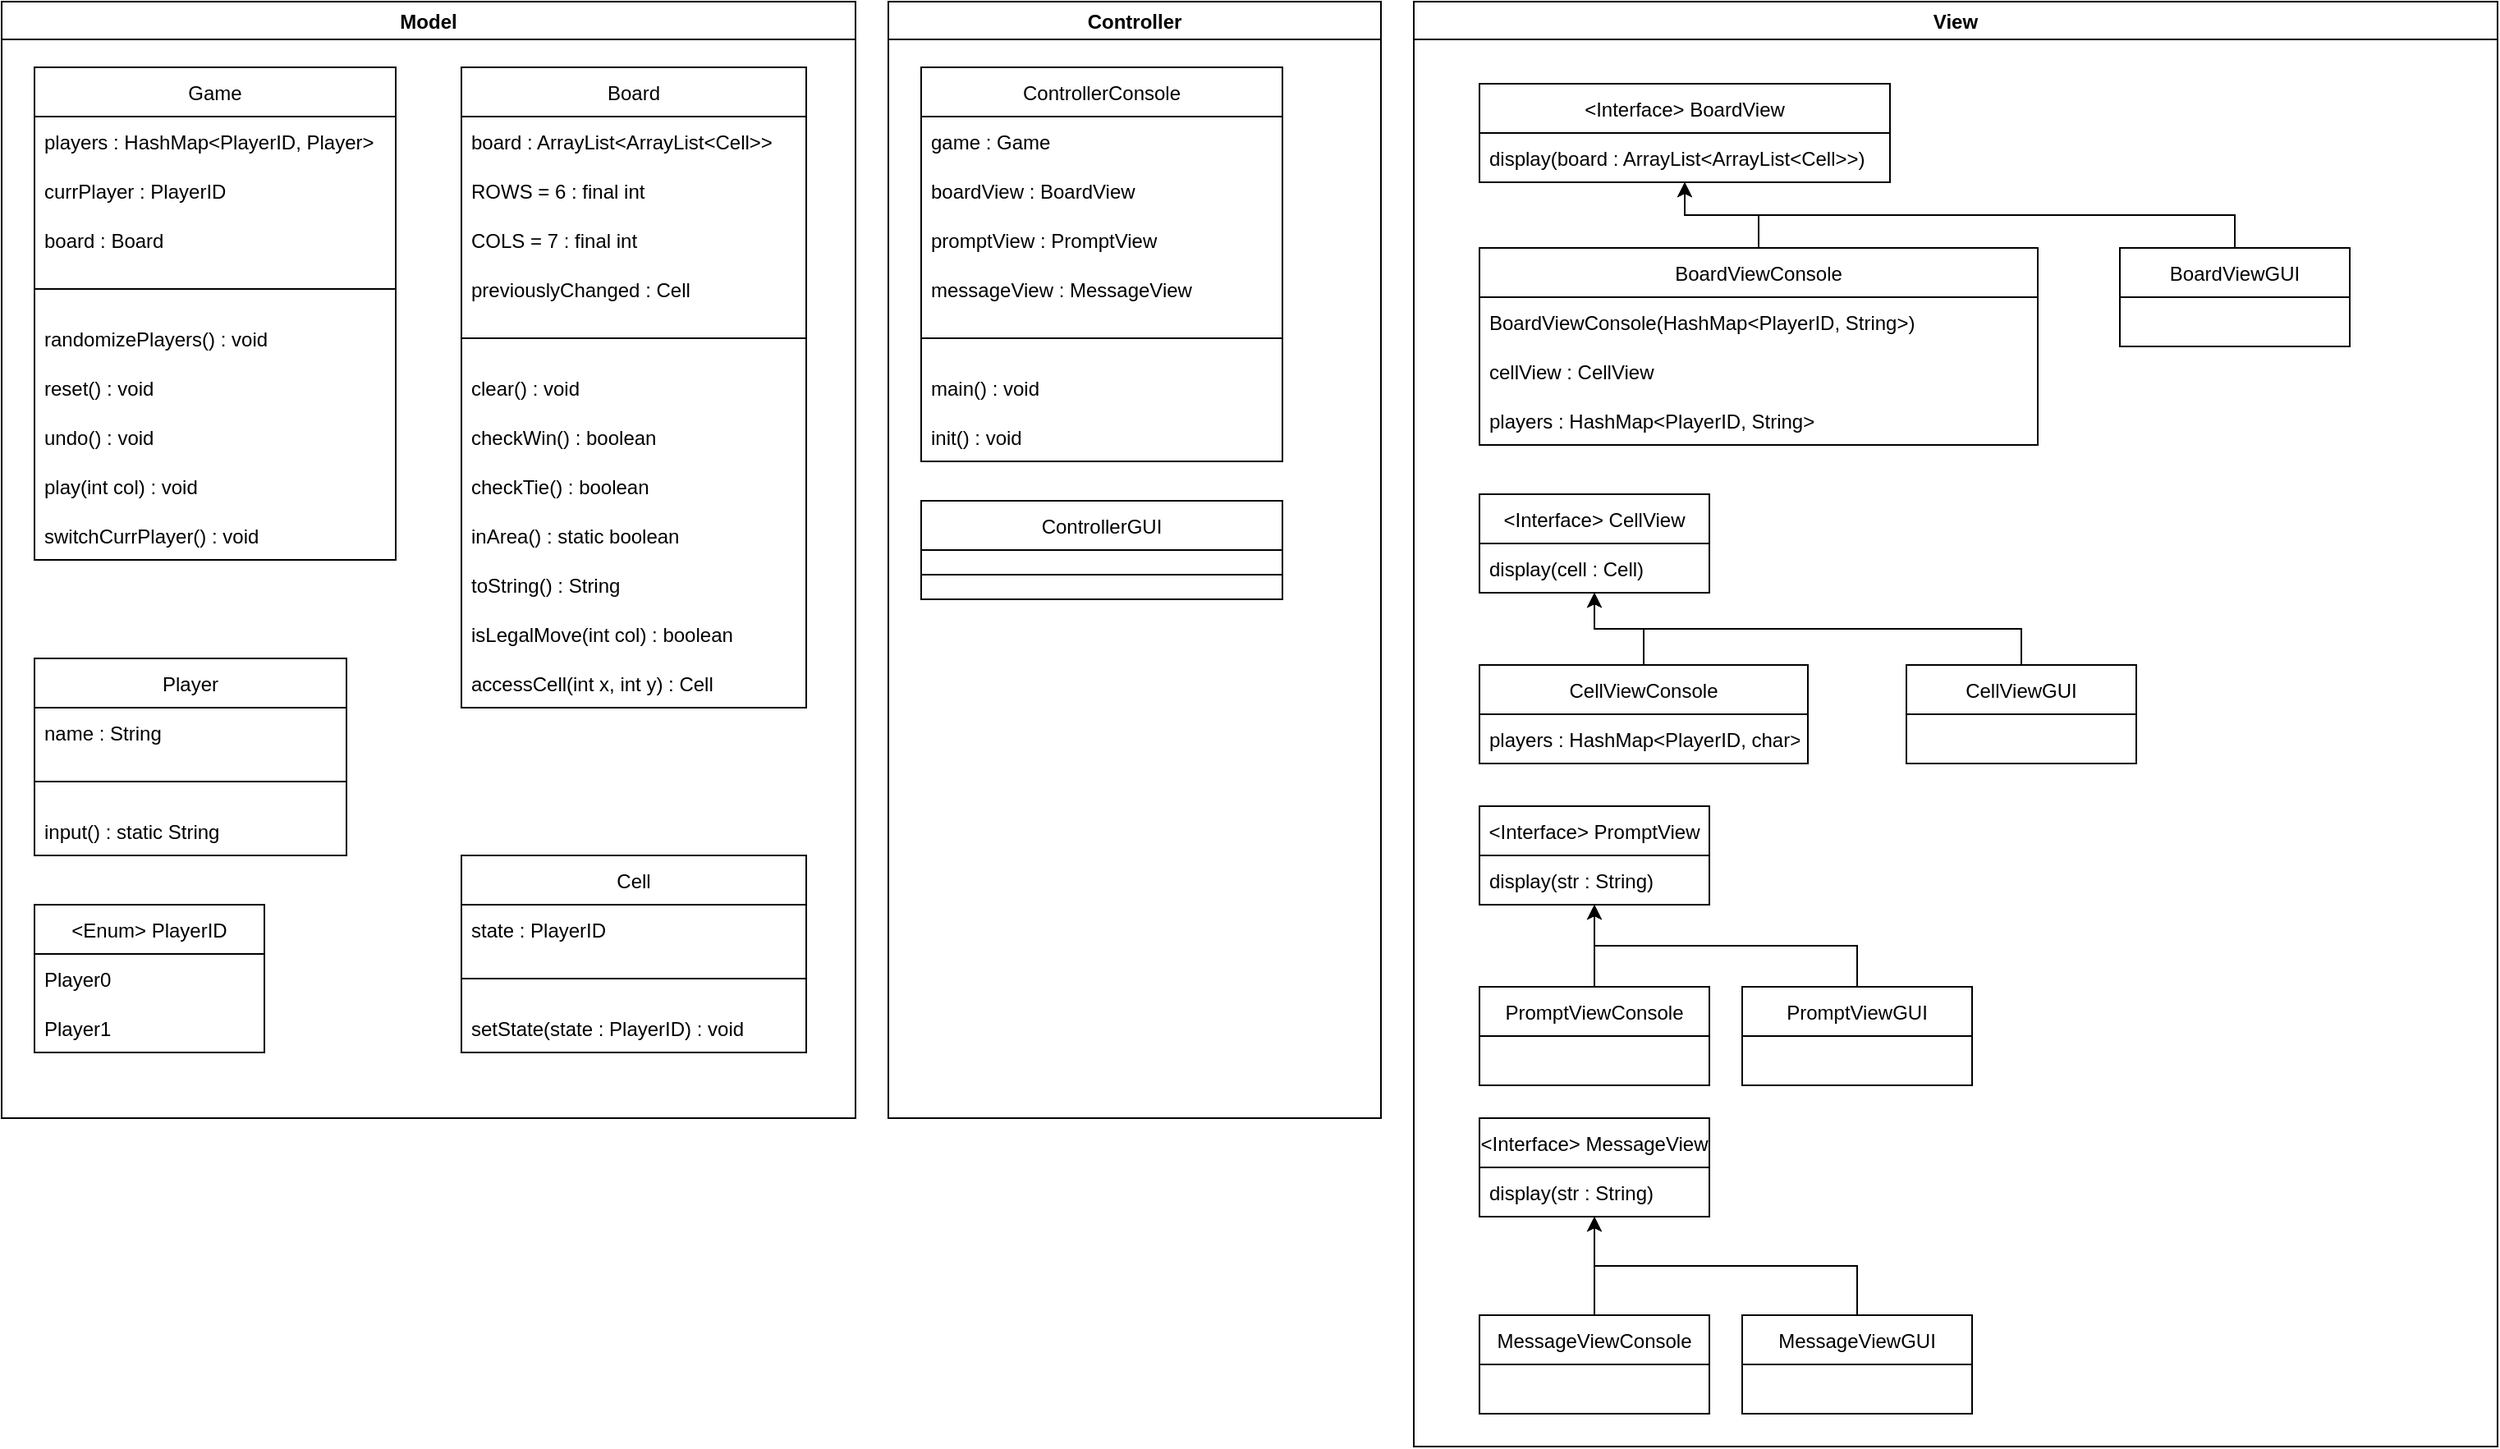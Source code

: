 <mxfile version="16.1.2" type="device"><diagram id="55qoOchoDbkKfNcyNs1X" name="Seite-1"><mxGraphModel dx="1422" dy="865" grid="1" gridSize="10" guides="1" tooltips="1" connect="1" arrows="1" fold="1" page="1" pageScale="1" pageWidth="1169" pageHeight="827" math="0" shadow="0"><root><mxCell id="0"/><mxCell id="1" parent="0"/><mxCell id="aeK6PSM1wbxEZF2i_dPb-26" value="Model" style="swimlane;" parent="1" vertex="1"><mxGeometry x="20" y="20" width="520" height="680" as="geometry"><mxRectangle x="20" y="20" width="70" height="23" as="alternateBounds"/></mxGeometry></mxCell><mxCell id="7gM0cPAbzlSs8EDxjLgw-7" value="Player" style="swimlane;fontStyle=0;childLayout=stackLayout;horizontal=1;startSize=30;horizontalStack=0;resizeParent=1;resizeParentMax=0;resizeLast=0;collapsible=1;marginBottom=0;" parent="aeK6PSM1wbxEZF2i_dPb-26" vertex="1"><mxGeometry x="20" y="400" width="190" height="120" as="geometry"/></mxCell><mxCell id="7gM0cPAbzlSs8EDxjLgw-8" value="name : String" style="text;strokeColor=none;fillColor=none;align=left;verticalAlign=middle;spacingLeft=4;spacingRight=4;overflow=hidden;points=[[0,0.5],[1,0.5]];portConstraint=eastwest;rotatable=0;" parent="7gM0cPAbzlSs8EDxjLgw-7" vertex="1"><mxGeometry y="30" width="190" height="30" as="geometry"/></mxCell><mxCell id="hMJCnBRuXdjVT87RTBBG-34" value="" style="endArrow=none;html=1;rounded=0;exitX=0;exitY=0.5;exitDx=0;exitDy=0;entryX=1;entryY=0.5;entryDx=0;entryDy=0;" parent="7gM0cPAbzlSs8EDxjLgw-7" source="hMJCnBRuXdjVT87RTBBG-33" target="hMJCnBRuXdjVT87RTBBG-33" edge="1"><mxGeometry width="50" height="50" relative="1" as="geometry"><mxPoint x="40" y="-60" as="sourcePoint"/><mxPoint x="90" y="-110" as="targetPoint"/></mxGeometry></mxCell><mxCell id="hMJCnBRuXdjVT87RTBBG-33" value="   " style="text;strokeColor=none;fillColor=none;align=left;verticalAlign=middle;spacingLeft=4;spacingRight=4;overflow=hidden;points=[[0,0.5],[1,0.5]];portConstraint=eastwest;rotatable=0;" parent="7gM0cPAbzlSs8EDxjLgw-7" vertex="1"><mxGeometry y="60" width="190" height="30" as="geometry"/></mxCell><mxCell id="hMJCnBRuXdjVT87RTBBG-8" value="input() : static String" style="text;strokeColor=none;fillColor=none;align=left;verticalAlign=middle;spacingLeft=4;spacingRight=4;overflow=hidden;points=[[0,0.5],[1,0.5]];portConstraint=eastwest;rotatable=0;" parent="7gM0cPAbzlSs8EDxjLgw-7" vertex="1"><mxGeometry y="90" width="190" height="30" as="geometry"/></mxCell><mxCell id="hMJCnBRuXdjVT87RTBBG-2" value="Cell" style="swimlane;fontStyle=0;childLayout=stackLayout;horizontal=1;startSize=30;horizontalStack=0;resizeParent=1;resizeParentMax=0;resizeLast=0;collapsible=1;marginBottom=0;" parent="aeK6PSM1wbxEZF2i_dPb-26" vertex="1"><mxGeometry x="280" y="520" width="210" height="120" as="geometry"/></mxCell><mxCell id="hMJCnBRuXdjVT87RTBBG-4" value="state : PlayerID" style="text;strokeColor=none;fillColor=none;align=left;verticalAlign=middle;spacingLeft=4;spacingRight=4;overflow=hidden;points=[[0,0.5],[1,0.5]];portConstraint=eastwest;rotatable=0;" parent="hMJCnBRuXdjVT87RTBBG-2" vertex="1"><mxGeometry y="30" width="210" height="30" as="geometry"/></mxCell><mxCell id="hMJCnBRuXdjVT87RTBBG-31" value="   " style="text;strokeColor=none;fillColor=none;align=left;verticalAlign=middle;spacingLeft=4;spacingRight=4;overflow=hidden;points=[[0,0.5],[1,0.5]];portConstraint=eastwest;rotatable=0;" parent="hMJCnBRuXdjVT87RTBBG-2" vertex="1"><mxGeometry y="60" width="210" height="30" as="geometry"/></mxCell><mxCell id="hMJCnBRuXdjVT87RTBBG-3" value="setState(state : PlayerID) : void" style="text;strokeColor=none;fillColor=none;align=left;verticalAlign=middle;spacingLeft=4;spacingRight=4;overflow=hidden;points=[[0,0.5],[1,0.5]];portConstraint=eastwest;rotatable=0;" parent="hMJCnBRuXdjVT87RTBBG-2" vertex="1"><mxGeometry y="90" width="210" height="30" as="geometry"/></mxCell><mxCell id="hMJCnBRuXdjVT87RTBBG-32" value="" style="endArrow=none;html=1;rounded=0;exitX=0;exitY=0.5;exitDx=0;exitDy=0;entryX=1;entryY=0.5;entryDx=0;entryDy=0;" parent="hMJCnBRuXdjVT87RTBBG-2" source="hMJCnBRuXdjVT87RTBBG-31" target="hMJCnBRuXdjVT87RTBBG-31" edge="1"><mxGeometry width="50" height="50" relative="1" as="geometry"><mxPoint x="380" y="160" as="sourcePoint"/><mxPoint x="430" y="110" as="targetPoint"/></mxGeometry></mxCell><mxCell id="7gM0cPAbzlSs8EDxjLgw-23" value="Board" style="swimlane;fontStyle=0;childLayout=stackLayout;horizontal=1;startSize=30;horizontalStack=0;resizeParent=1;resizeParentMax=0;resizeLast=0;collapsible=1;marginBottom=0;" parent="aeK6PSM1wbxEZF2i_dPb-26" vertex="1"><mxGeometry x="280" y="40" width="210" height="390" as="geometry"/></mxCell><mxCell id="hMJCnBRuXdjVT87RTBBG-6" value="board : ArrayList&lt;ArrayList&lt;Cell&gt;&gt;" style="text;strokeColor=none;fillColor=none;align=left;verticalAlign=middle;spacingLeft=4;spacingRight=4;overflow=hidden;points=[[0,0.5],[1,0.5]];portConstraint=eastwest;rotatable=0;" parent="7gM0cPAbzlSs8EDxjLgw-23" vertex="1"><mxGeometry y="30" width="210" height="30" as="geometry"/></mxCell><mxCell id="hMJCnBRuXdjVT87RTBBG-10" value="ROWS = 6 : final int" style="text;strokeColor=none;fillColor=none;align=left;verticalAlign=middle;spacingLeft=4;spacingRight=4;overflow=hidden;points=[[0,0.5],[1,0.5]];portConstraint=eastwest;rotatable=0;" parent="7gM0cPAbzlSs8EDxjLgw-23" vertex="1"><mxGeometry y="60" width="210" height="30" as="geometry"/></mxCell><mxCell id="hMJCnBRuXdjVT87RTBBG-11" value="COLS = 7 : final int" style="text;strokeColor=none;fillColor=none;align=left;verticalAlign=middle;spacingLeft=4;spacingRight=4;overflow=hidden;points=[[0,0.5],[1,0.5]];portConstraint=eastwest;rotatable=0;" parent="7gM0cPAbzlSs8EDxjLgw-23" vertex="1"><mxGeometry y="90" width="210" height="30" as="geometry"/></mxCell><mxCell id="hMJCnBRuXdjVT87RTBBG-30" value="" style="endArrow=none;html=1;rounded=0;exitX=0;exitY=0.5;exitDx=0;exitDy=0;entryX=1;entryY=0.5;entryDx=0;entryDy=0;" parent="7gM0cPAbzlSs8EDxjLgw-23" source="hMJCnBRuXdjVT87RTBBG-29" target="hMJCnBRuXdjVT87RTBBG-29" edge="1"><mxGeometry width="50" height="50" relative="1" as="geometry"><mxPoint x="90" y="-30" as="sourcePoint"/><mxPoint x="140" y="-80" as="targetPoint"/></mxGeometry></mxCell><mxCell id="aeK6PSM1wbxEZF2i_dPb-25" value="previouslyChanged : Cell" style="text;strokeColor=none;fillColor=none;align=left;verticalAlign=middle;spacingLeft=4;spacingRight=4;overflow=hidden;points=[[0,0.5],[1,0.5]];portConstraint=eastwest;rotatable=0;" parent="7gM0cPAbzlSs8EDxjLgw-23" vertex="1"><mxGeometry y="120" width="210" height="30" as="geometry"/></mxCell><mxCell id="hMJCnBRuXdjVT87RTBBG-29" value="   " style="text;strokeColor=none;fillColor=none;align=left;verticalAlign=middle;spacingLeft=4;spacingRight=4;overflow=hidden;points=[[0,0.5],[1,0.5]];portConstraint=eastwest;rotatable=0;" parent="7gM0cPAbzlSs8EDxjLgw-23" vertex="1"><mxGeometry y="150" width="210" height="30" as="geometry"/></mxCell><mxCell id="7gM0cPAbzlSs8EDxjLgw-24" value="clear() : void" style="text;strokeColor=none;fillColor=none;align=left;verticalAlign=middle;spacingLeft=4;spacingRight=4;overflow=hidden;points=[[0,0.5],[1,0.5]];portConstraint=eastwest;rotatable=0;" parent="7gM0cPAbzlSs8EDxjLgw-23" vertex="1"><mxGeometry y="180" width="210" height="30" as="geometry"/></mxCell><mxCell id="7gM0cPAbzlSs8EDxjLgw-25" value="checkWin() : boolean" style="text;strokeColor=none;fillColor=none;align=left;verticalAlign=middle;spacingLeft=4;spacingRight=4;overflow=hidden;points=[[0,0.5],[1,0.5]];portConstraint=eastwest;rotatable=0;" parent="7gM0cPAbzlSs8EDxjLgw-23" vertex="1"><mxGeometry y="210" width="210" height="30" as="geometry"/></mxCell><mxCell id="7gM0cPAbzlSs8EDxjLgw-26" value="checkTie() : boolean" style="text;strokeColor=none;fillColor=none;align=left;verticalAlign=middle;spacingLeft=4;spacingRight=4;overflow=hidden;points=[[0,0.5],[1,0.5]];portConstraint=eastwest;rotatable=0;" parent="7gM0cPAbzlSs8EDxjLgw-23" vertex="1"><mxGeometry y="240" width="210" height="30" as="geometry"/></mxCell><mxCell id="hMJCnBRuXdjVT87RTBBG-12" value="inArea() : static boolean" style="text;strokeColor=none;fillColor=none;align=left;verticalAlign=middle;spacingLeft=4;spacingRight=4;overflow=hidden;points=[[0,0.5],[1,0.5]];portConstraint=eastwest;rotatable=0;" parent="7gM0cPAbzlSs8EDxjLgw-23" vertex="1"><mxGeometry y="270" width="210" height="30" as="geometry"/></mxCell><mxCell id="hMJCnBRuXdjVT87RTBBG-14" value="toString() : String" style="text;strokeColor=none;fillColor=none;align=left;verticalAlign=middle;spacingLeft=4;spacingRight=4;overflow=hidden;points=[[0,0.5],[1,0.5]];portConstraint=eastwest;rotatable=0;" parent="7gM0cPAbzlSs8EDxjLgw-23" vertex="1"><mxGeometry y="300" width="210" height="30" as="geometry"/></mxCell><mxCell id="hMJCnBRuXdjVT87RTBBG-38" value="isLegalMove(int col) : boolean" style="text;strokeColor=none;fillColor=none;align=left;verticalAlign=middle;spacingLeft=4;spacingRight=4;overflow=hidden;points=[[0,0.5],[1,0.5]];portConstraint=eastwest;rotatable=0;" parent="7gM0cPAbzlSs8EDxjLgw-23" vertex="1"><mxGeometry y="330" width="210" height="30" as="geometry"/></mxCell><mxCell id="hMJCnBRuXdjVT87RTBBG-13" value="accessCell(int x, int y) : Cell" style="text;strokeColor=none;fillColor=none;align=left;verticalAlign=middle;spacingLeft=4;spacingRight=4;overflow=hidden;points=[[0,0.5],[1,0.5]];portConstraint=eastwest;rotatable=0;" parent="7gM0cPAbzlSs8EDxjLgw-23" vertex="1"><mxGeometry y="360" width="210" height="30" as="geometry"/></mxCell><mxCell id="aeK6PSM1wbxEZF2i_dPb-36" value="&lt;Enum&gt; PlayerID" style="swimlane;fontStyle=0;childLayout=stackLayout;horizontal=1;startSize=30;horizontalStack=0;resizeParent=1;resizeParentMax=0;resizeLast=0;collapsible=1;marginBottom=0;" parent="aeK6PSM1wbxEZF2i_dPb-26" vertex="1"><mxGeometry x="20" y="550" width="140" height="90" as="geometry"/></mxCell><mxCell id="aeK6PSM1wbxEZF2i_dPb-38" value="Player0" style="text;strokeColor=none;fillColor=none;align=left;verticalAlign=middle;spacingLeft=4;spacingRight=4;overflow=hidden;points=[[0,0.5],[1,0.5]];portConstraint=eastwest;rotatable=0;" parent="aeK6PSM1wbxEZF2i_dPb-36" vertex="1"><mxGeometry y="30" width="140" height="30" as="geometry"/></mxCell><mxCell id="aeK6PSM1wbxEZF2i_dPb-37" value="Player1" style="text;strokeColor=none;fillColor=none;align=left;verticalAlign=middle;spacingLeft=4;spacingRight=4;overflow=hidden;points=[[0,0.5],[1,0.5]];portConstraint=eastwest;rotatable=0;" parent="aeK6PSM1wbxEZF2i_dPb-36" vertex="1"><mxGeometry y="60" width="140" height="30" as="geometry"/></mxCell><mxCell id="aeK6PSM1wbxEZF2i_dPb-41" value="Game" style="swimlane;fontStyle=0;childLayout=stackLayout;horizontal=1;startSize=30;horizontalStack=0;resizeParent=1;resizeParentMax=0;resizeLast=0;collapsible=1;marginBottom=0;" parent="aeK6PSM1wbxEZF2i_dPb-26" vertex="1"><mxGeometry x="20" y="40" width="220" height="300" as="geometry"/></mxCell><mxCell id="7gM0cPAbzlSs8EDxjLgw-2" value="players : HashMap&lt;PlayerID, Player&gt;" style="text;strokeColor=none;fillColor=none;align=left;verticalAlign=middle;spacingLeft=4;spacingRight=4;overflow=hidden;points=[[0,0.5],[1,0.5]];portConstraint=eastwest;rotatable=0;" parent="aeK6PSM1wbxEZF2i_dPb-41" vertex="1"><mxGeometry y="30" width="220" height="30" as="geometry"/></mxCell><mxCell id="aeK6PSM1wbxEZF2i_dPb-46" value="" style="endArrow=none;html=1;rounded=0;exitX=0;exitY=0.5;exitDx=0;exitDy=0;entryX=1;entryY=0.5;entryDx=0;entryDy=0;" parent="aeK6PSM1wbxEZF2i_dPb-41" source="aeK6PSM1wbxEZF2i_dPb-47" target="aeK6PSM1wbxEZF2i_dPb-47" edge="1"><mxGeometry width="50" height="50" relative="1" as="geometry"><mxPoint x="-500" y="-95" as="sourcePoint"/><mxPoint x="-450" y="-145" as="targetPoint"/></mxGeometry></mxCell><mxCell id="aeK6PSM1wbxEZF2i_dPb-35" value="currPlayer : PlayerID" style="text;strokeColor=none;fillColor=none;align=left;verticalAlign=middle;spacingLeft=4;spacingRight=4;overflow=hidden;points=[[0,0.5],[1,0.5]];portConstraint=eastwest;rotatable=0;" parent="aeK6PSM1wbxEZF2i_dPb-41" vertex="1"><mxGeometry y="60" width="220" height="30" as="geometry"/></mxCell><mxCell id="7gM0cPAbzlSs8EDxjLgw-3" value="board : Board" style="text;strokeColor=none;fillColor=none;align=left;verticalAlign=middle;spacingLeft=4;spacingRight=4;overflow=hidden;points=[[0,0.5],[1,0.5]];portConstraint=eastwest;rotatable=0;" parent="aeK6PSM1wbxEZF2i_dPb-41" vertex="1"><mxGeometry y="90" width="220" height="30" as="geometry"/></mxCell><mxCell id="aeK6PSM1wbxEZF2i_dPb-47" value="   " style="text;strokeColor=none;fillColor=none;align=left;verticalAlign=middle;spacingLeft=4;spacingRight=4;overflow=hidden;points=[[0,0.5],[1,0.5]];portConstraint=eastwest;rotatable=0;" parent="aeK6PSM1wbxEZF2i_dPb-41" vertex="1"><mxGeometry y="120" width="220" height="30" as="geometry"/></mxCell><mxCell id="aeK6PSM1wbxEZF2i_dPb-51" value="randomizePlayers() : void" style="text;strokeColor=none;fillColor=none;align=left;verticalAlign=middle;spacingLeft=4;spacingRight=4;overflow=hidden;points=[[0,0.5],[1,0.5]];portConstraint=eastwest;rotatable=0;" parent="aeK6PSM1wbxEZF2i_dPb-41" vertex="1"><mxGeometry y="150" width="220" height="30" as="geometry"/></mxCell><mxCell id="hMJCnBRuXdjVT87RTBBG-16" value="reset() : void" style="text;strokeColor=none;fillColor=none;align=left;verticalAlign=middle;spacingLeft=4;spacingRight=4;overflow=hidden;points=[[0,0.5],[1,0.5]];portConstraint=eastwest;rotatable=0;" parent="aeK6PSM1wbxEZF2i_dPb-41" vertex="1"><mxGeometry y="180" width="220" height="30" as="geometry"/></mxCell><mxCell id="aeK6PSM1wbxEZF2i_dPb-24" value="undo() : void" style="text;strokeColor=none;fillColor=none;align=left;verticalAlign=middle;spacingLeft=4;spacingRight=4;overflow=hidden;points=[[0,0.5],[1,0.5]];portConstraint=eastwest;rotatable=0;" parent="aeK6PSM1wbxEZF2i_dPb-41" vertex="1"><mxGeometry y="210" width="220" height="30" as="geometry"/></mxCell><mxCell id="hMJCnBRuXdjVT87RTBBG-37" value="play(int col) : void" style="text;strokeColor=none;fillColor=none;align=left;verticalAlign=middle;spacingLeft=4;spacingRight=4;overflow=hidden;points=[[0,0.5],[1,0.5]];portConstraint=eastwest;rotatable=0;" parent="aeK6PSM1wbxEZF2i_dPb-41" vertex="1"><mxGeometry y="240" width="220" height="30" as="geometry"/></mxCell><mxCell id="aeK6PSM1wbxEZF2i_dPb-40" value="switchCurrPlayer() : void" style="text;strokeColor=none;fillColor=none;align=left;verticalAlign=middle;spacingLeft=4;spacingRight=4;overflow=hidden;points=[[0,0.5],[1,0.5]];portConstraint=eastwest;rotatable=0;" parent="aeK6PSM1wbxEZF2i_dPb-41" vertex="1"><mxGeometry y="270" width="220" height="30" as="geometry"/></mxCell><mxCell id="aeK6PSM1wbxEZF2i_dPb-27" value="Controller" style="swimlane;" parent="1" vertex="1"><mxGeometry x="560" y="20" width="300" height="680" as="geometry"/></mxCell><mxCell id="7gM0cPAbzlSs8EDxjLgw-1" value="ControllerConsole" style="swimlane;fontStyle=0;childLayout=stackLayout;horizontal=1;startSize=30;horizontalStack=0;resizeParent=1;resizeParentMax=0;resizeLast=0;collapsible=1;marginBottom=0;" parent="aeK6PSM1wbxEZF2i_dPb-27" vertex="1"><mxGeometry x="20" y="40" width="220" height="240" as="geometry"/></mxCell><mxCell id="hMJCnBRuXdjVT87RTBBG-36" value="" style="endArrow=none;html=1;rounded=0;exitX=0;exitY=0.5;exitDx=0;exitDy=0;entryX=1;entryY=0.5;entryDx=0;entryDy=0;" parent="7gM0cPAbzlSs8EDxjLgw-1" source="hMJCnBRuXdjVT87RTBBG-35" target="hMJCnBRuXdjVT87RTBBG-35" edge="1"><mxGeometry width="50" height="50" relative="1" as="geometry"><mxPoint x="60" y="-60" as="sourcePoint"/><mxPoint x="110" y="-110" as="targetPoint"/></mxGeometry></mxCell><mxCell id="XOtsaNHWU7CdAVxhPPS--1" value="game : Game" style="text;strokeColor=none;fillColor=none;align=left;verticalAlign=middle;spacingLeft=4;spacingRight=4;overflow=hidden;points=[[0,0.5],[1,0.5]];portConstraint=eastwest;rotatable=0;" parent="7gM0cPAbzlSs8EDxjLgw-1" vertex="1"><mxGeometry y="30" width="220" height="30" as="geometry"/></mxCell><mxCell id="aeK6PSM1wbxEZF2i_dPb-31" value="boardView : BoardView" style="text;strokeColor=none;fillColor=none;align=left;verticalAlign=middle;spacingLeft=4;spacingRight=4;overflow=hidden;points=[[0,0.5],[1,0.5]];portConstraint=eastwest;rotatable=0;" parent="7gM0cPAbzlSs8EDxjLgw-1" vertex="1"><mxGeometry y="60" width="220" height="30" as="geometry"/></mxCell><mxCell id="aeK6PSM1wbxEZF2i_dPb-32" value="promptView : PromptView" style="text;strokeColor=none;fillColor=none;align=left;verticalAlign=middle;spacingLeft=4;spacingRight=4;overflow=hidden;points=[[0,0.5],[1,0.5]];portConstraint=eastwest;rotatable=0;" parent="7gM0cPAbzlSs8EDxjLgw-1" vertex="1"><mxGeometry y="90" width="220" height="30" as="geometry"/></mxCell><mxCell id="aeK6PSM1wbxEZF2i_dPb-33" value="messageView : MessageView" style="text;strokeColor=none;fillColor=none;align=left;verticalAlign=middle;spacingLeft=4;spacingRight=4;overflow=hidden;points=[[0,0.5],[1,0.5]];portConstraint=eastwest;rotatable=0;" parent="7gM0cPAbzlSs8EDxjLgw-1" vertex="1"><mxGeometry y="120" width="220" height="30" as="geometry"/></mxCell><mxCell id="hMJCnBRuXdjVT87RTBBG-35" value="   " style="text;strokeColor=none;fillColor=none;align=left;verticalAlign=middle;spacingLeft=4;spacingRight=4;overflow=hidden;points=[[0,0.5],[1,0.5]];portConstraint=eastwest;rotatable=0;" parent="7gM0cPAbzlSs8EDxjLgw-1" vertex="1"><mxGeometry y="150" width="220" height="30" as="geometry"/></mxCell><mxCell id="aeK6PSM1wbxEZF2i_dPb-30" value="main() : void" style="text;strokeColor=none;fillColor=none;align=left;verticalAlign=middle;spacingLeft=4;spacingRight=4;overflow=hidden;points=[[0,0.5],[1,0.5]];portConstraint=eastwest;rotatable=0;" parent="7gM0cPAbzlSs8EDxjLgw-1" vertex="1"><mxGeometry y="180" width="220" height="30" as="geometry"/></mxCell><mxCell id="hMJCnBRuXdjVT87RTBBG-15" value="init() : void" style="text;strokeColor=none;fillColor=none;align=left;verticalAlign=middle;spacingLeft=4;spacingRight=4;overflow=hidden;points=[[0,0.5],[1,0.5]];portConstraint=eastwest;rotatable=0;" parent="7gM0cPAbzlSs8EDxjLgw-1" vertex="1"><mxGeometry y="210" width="220" height="30" as="geometry"/></mxCell><mxCell id="hMJCnBRuXdjVT87RTBBG-17" value="ControllerGUI" style="swimlane;fontStyle=0;childLayout=stackLayout;horizontal=1;startSize=30;horizontalStack=0;resizeParent=1;resizeParentMax=0;resizeLast=0;collapsible=1;marginBottom=0;" parent="aeK6PSM1wbxEZF2i_dPb-27" vertex="1"><mxGeometry x="20" y="304" width="220" height="60" as="geometry"/></mxCell><mxCell id="hMJCnBRuXdjVT87RTBBG-26" value=" " style="text;strokeColor=none;fillColor=none;align=left;verticalAlign=middle;spacingLeft=4;spacingRight=4;overflow=hidden;points=[[0,0.5],[1,0.5]];portConstraint=eastwest;rotatable=0;" parent="hMJCnBRuXdjVT87RTBBG-17" vertex="1"><mxGeometry y="30" width="220" height="30" as="geometry"/></mxCell><mxCell id="hMJCnBRuXdjVT87RTBBG-27" value="" style="endArrow=none;html=1;rounded=0;exitX=0;exitY=0.5;exitDx=0;exitDy=0;entryX=1;entryY=0.5;entryDx=0;entryDy=0;" parent="hMJCnBRuXdjVT87RTBBG-17" source="hMJCnBRuXdjVT87RTBBG-26" target="hMJCnBRuXdjVT87RTBBG-26" edge="1"><mxGeometry width="50" height="50" relative="1" as="geometry"><mxPoint x="90" y="100" as="sourcePoint"/><mxPoint x="140" y="50" as="targetPoint"/></mxGeometry></mxCell><mxCell id="aeK6PSM1wbxEZF2i_dPb-28" value="View" style="swimlane;" parent="1" vertex="1"><mxGeometry x="880" y="20" width="660" height="880" as="geometry"/></mxCell><mxCell id="7gM0cPAbzlSs8EDxjLgw-15" value="&lt;Interface&gt; BoardView" style="swimlane;fontStyle=0;childLayout=stackLayout;horizontal=1;startSize=30;horizontalStack=0;resizeParent=1;resizeParentMax=0;resizeLast=0;collapsible=1;marginBottom=0;" parent="aeK6PSM1wbxEZF2i_dPb-28" vertex="1"><mxGeometry x="40" y="50" width="250" height="60" as="geometry"/></mxCell><mxCell id="7gM0cPAbzlSs8EDxjLgw-16" value="display(board : ArrayList&lt;ArrayList&lt;Cell&gt;&gt;)" style="text;strokeColor=none;fillColor=none;align=left;verticalAlign=middle;spacingLeft=4;spacingRight=4;overflow=hidden;points=[[0,0.5],[1,0.5]];portConstraint=eastwest;rotatable=0;" parent="7gM0cPAbzlSs8EDxjLgw-15" vertex="1"><mxGeometry y="30" width="250" height="30" as="geometry"/></mxCell><mxCell id="aeK6PSM1wbxEZF2i_dPb-20" style="edgeStyle=orthogonalEdgeStyle;rounded=0;orthogonalLoop=1;jettySize=auto;html=1;exitX=0.5;exitY=0;exitDx=0;exitDy=0;" parent="aeK6PSM1wbxEZF2i_dPb-28" source="aeK6PSM1wbxEZF2i_dPb-5" target="7gM0cPAbzlSs8EDxjLgw-15" edge="1"><mxGeometry relative="1" as="geometry"/></mxCell><mxCell id="aeK6PSM1wbxEZF2i_dPb-5" value="BoardViewGUI" style="swimlane;fontStyle=0;childLayout=stackLayout;horizontal=1;startSize=30;horizontalStack=0;resizeParent=1;resizeParentMax=0;resizeLast=0;collapsible=1;marginBottom=0;" parent="aeK6PSM1wbxEZF2i_dPb-28" vertex="1"><mxGeometry x="430" y="150" width="140" height="60" as="geometry"/></mxCell><mxCell id="aeK6PSM1wbxEZF2i_dPb-16" style="edgeStyle=orthogonalEdgeStyle;rounded=0;orthogonalLoop=1;jettySize=auto;html=1;exitX=0.5;exitY=0;exitDx=0;exitDy=0;" parent="aeK6PSM1wbxEZF2i_dPb-28" source="aeK6PSM1wbxEZF2i_dPb-12" target="7gM0cPAbzlSs8EDxjLgw-15" edge="1"><mxGeometry relative="1" as="geometry"/></mxCell><mxCell id="aeK6PSM1wbxEZF2i_dPb-12" value="BoardViewConsole" style="swimlane;fontStyle=0;childLayout=stackLayout;horizontal=1;startSize=30;horizontalStack=0;resizeParent=1;resizeParentMax=0;resizeLast=0;collapsible=1;marginBottom=0;" parent="aeK6PSM1wbxEZF2i_dPb-28" vertex="1"><mxGeometry x="40" y="150" width="340" height="120" as="geometry"/></mxCell><mxCell id="aeK6PSM1wbxEZF2i_dPb-48" value="BoardViewConsole(HashMap&lt;PlayerID, String&gt;)" style="text;strokeColor=none;fillColor=none;align=left;verticalAlign=middle;spacingLeft=4;spacingRight=4;overflow=hidden;points=[[0,0.5],[1,0.5]];portConstraint=eastwest;rotatable=0;" parent="aeK6PSM1wbxEZF2i_dPb-12" vertex="1"><mxGeometry y="30" width="340" height="30" as="geometry"/></mxCell><mxCell id="XOtsaNHWU7CdAVxhPPS--3" value="cellView : CellView" style="text;strokeColor=none;fillColor=none;align=left;verticalAlign=middle;spacingLeft=4;spacingRight=4;overflow=hidden;points=[[0,0.5],[1,0.5]];portConstraint=eastwest;rotatable=0;" parent="aeK6PSM1wbxEZF2i_dPb-12" vertex="1"><mxGeometry y="60" width="340" height="30" as="geometry"/></mxCell><mxCell id="aeK6PSM1wbxEZF2i_dPb-49" value="players : HashMap&lt;PlayerID, String&gt;" style="text;strokeColor=none;fillColor=none;align=left;verticalAlign=middle;spacingLeft=4;spacingRight=4;overflow=hidden;points=[[0,0.5],[1,0.5]];portConstraint=eastwest;rotatable=0;" parent="aeK6PSM1wbxEZF2i_dPb-12" vertex="1"><mxGeometry y="90" width="340" height="30" as="geometry"/></mxCell><mxCell id="7gM0cPAbzlSs8EDxjLgw-19" value="&lt;Interface&gt; CellView" style="swimlane;fontStyle=0;childLayout=stackLayout;horizontal=1;startSize=30;horizontalStack=0;resizeParent=1;resizeParentMax=0;resizeLast=0;collapsible=1;marginBottom=0;" parent="aeK6PSM1wbxEZF2i_dPb-28" vertex="1"><mxGeometry x="40" y="300" width="140" height="60" as="geometry"/></mxCell><mxCell id="7gM0cPAbzlSs8EDxjLgw-20" value="display(cell : Cell)" style="text;strokeColor=none;fillColor=none;align=left;verticalAlign=middle;spacingLeft=4;spacingRight=4;overflow=hidden;points=[[0,0.5],[1,0.5]];portConstraint=eastwest;rotatable=0;" parent="7gM0cPAbzlSs8EDxjLgw-19" vertex="1"><mxGeometry y="30" width="140" height="30" as="geometry"/></mxCell><mxCell id="aeK6PSM1wbxEZF2i_dPb-22" style="edgeStyle=orthogonalEdgeStyle;rounded=0;orthogonalLoop=1;jettySize=auto;html=1;exitX=0.5;exitY=0;exitDx=0;exitDy=0;" parent="aeK6PSM1wbxEZF2i_dPb-28" source="aeK6PSM1wbxEZF2i_dPb-9" target="7gM0cPAbzlSs8EDxjLgw-19" edge="1"><mxGeometry relative="1" as="geometry"/></mxCell><mxCell id="aeK6PSM1wbxEZF2i_dPb-9" value="CellViewGUI" style="swimlane;fontStyle=0;childLayout=stackLayout;horizontal=1;startSize=30;horizontalStack=0;resizeParent=1;resizeParentMax=0;resizeLast=0;collapsible=1;marginBottom=0;" parent="aeK6PSM1wbxEZF2i_dPb-28" vertex="1"><mxGeometry x="300" y="404" width="140" height="60" as="geometry"/></mxCell><mxCell id="aeK6PSM1wbxEZF2i_dPb-17" style="edgeStyle=orthogonalEdgeStyle;rounded=0;orthogonalLoop=1;jettySize=auto;html=1;exitX=0.5;exitY=0;exitDx=0;exitDy=0;" parent="aeK6PSM1wbxEZF2i_dPb-28" source="aeK6PSM1wbxEZF2i_dPb-13" target="7gM0cPAbzlSs8EDxjLgw-19" edge="1"><mxGeometry relative="1" as="geometry"/></mxCell><mxCell id="aeK6PSM1wbxEZF2i_dPb-13" value="CellViewConsole" style="swimlane;fontStyle=0;childLayout=stackLayout;horizontal=1;startSize=30;horizontalStack=0;resizeParent=1;resizeParentMax=0;resizeLast=0;collapsible=1;marginBottom=0;" parent="aeK6PSM1wbxEZF2i_dPb-28" vertex="1"><mxGeometry x="40" y="404" width="200" height="60" as="geometry"/></mxCell><mxCell id="XOtsaNHWU7CdAVxhPPS--4" value="players : HashMap&lt;PlayerID, char&gt;" style="text;strokeColor=none;fillColor=none;align=left;verticalAlign=middle;spacingLeft=4;spacingRight=4;overflow=hidden;points=[[0,0.5],[1,0.5]];portConstraint=eastwest;rotatable=0;" parent="aeK6PSM1wbxEZF2i_dPb-13" vertex="1"><mxGeometry y="30" width="200" height="30" as="geometry"/></mxCell><mxCell id="aeK6PSM1wbxEZF2i_dPb-3" value="&lt;Interface&gt; PromptView" style="swimlane;fontStyle=0;childLayout=stackLayout;horizontal=1;startSize=30;horizontalStack=0;resizeParent=1;resizeParentMax=0;resizeLast=0;collapsible=1;marginBottom=0;" parent="aeK6PSM1wbxEZF2i_dPb-28" vertex="1"><mxGeometry x="40" y="490" width="140" height="60" as="geometry"/></mxCell><mxCell id="aeK6PSM1wbxEZF2i_dPb-4" value="display(str : String)" style="text;strokeColor=none;fillColor=none;align=left;verticalAlign=middle;spacingLeft=4;spacingRight=4;overflow=hidden;points=[[0,0.5],[1,0.5]];portConstraint=eastwest;rotatable=0;" parent="aeK6PSM1wbxEZF2i_dPb-3" vertex="1"><mxGeometry y="30" width="140" height="30" as="geometry"/></mxCell><mxCell id="aeK6PSM1wbxEZF2i_dPb-23" style="edgeStyle=orthogonalEdgeStyle;rounded=0;orthogonalLoop=1;jettySize=auto;html=1;exitX=0.5;exitY=0;exitDx=0;exitDy=0;" parent="aeK6PSM1wbxEZF2i_dPb-28" source="aeK6PSM1wbxEZF2i_dPb-11" target="aeK6PSM1wbxEZF2i_dPb-3" edge="1"><mxGeometry relative="1" as="geometry"/></mxCell><mxCell id="aeK6PSM1wbxEZF2i_dPb-11" value="PromptViewGUI" style="swimlane;fontStyle=0;childLayout=stackLayout;horizontal=1;startSize=30;horizontalStack=0;resizeParent=1;resizeParentMax=0;resizeLast=0;collapsible=1;marginBottom=0;" parent="aeK6PSM1wbxEZF2i_dPb-28" vertex="1"><mxGeometry x="200" y="600" width="140" height="60" as="geometry"/></mxCell><mxCell id="aeK6PSM1wbxEZF2i_dPb-19" style="edgeStyle=orthogonalEdgeStyle;rounded=0;orthogonalLoop=1;jettySize=auto;html=1;exitX=0.5;exitY=0;exitDx=0;exitDy=0;" parent="aeK6PSM1wbxEZF2i_dPb-28" source="aeK6PSM1wbxEZF2i_dPb-15" target="aeK6PSM1wbxEZF2i_dPb-3" edge="1"><mxGeometry relative="1" as="geometry"/></mxCell><mxCell id="aeK6PSM1wbxEZF2i_dPb-15" value="PromptViewConsole" style="swimlane;fontStyle=0;childLayout=stackLayout;horizontal=1;startSize=30;horizontalStack=0;resizeParent=1;resizeParentMax=0;resizeLast=0;collapsible=1;marginBottom=0;" parent="aeK6PSM1wbxEZF2i_dPb-28" vertex="1"><mxGeometry x="40" y="600" width="140" height="60" as="geometry"/></mxCell><mxCell id="aeK6PSM1wbxEZF2i_dPb-1" value="&lt;Interface&gt; MessageView" style="swimlane;fontStyle=0;childLayout=stackLayout;horizontal=1;startSize=30;horizontalStack=0;resizeParent=1;resizeParentMax=0;resizeLast=0;collapsible=1;marginBottom=0;" parent="aeK6PSM1wbxEZF2i_dPb-28" vertex="1"><mxGeometry x="40" y="680" width="140" height="60" as="geometry"/></mxCell><mxCell id="aeK6PSM1wbxEZF2i_dPb-2" value="display(str : String)" style="text;strokeColor=none;fillColor=none;align=left;verticalAlign=middle;spacingLeft=4;spacingRight=4;overflow=hidden;points=[[0,0.5],[1,0.5]];portConstraint=eastwest;rotatable=0;" parent="aeK6PSM1wbxEZF2i_dPb-1" vertex="1"><mxGeometry y="30" width="140" height="30" as="geometry"/></mxCell><mxCell id="aeK6PSM1wbxEZF2i_dPb-21" style="edgeStyle=orthogonalEdgeStyle;rounded=0;orthogonalLoop=1;jettySize=auto;html=1;exitX=0.5;exitY=0;exitDx=0;exitDy=0;" parent="aeK6PSM1wbxEZF2i_dPb-28" source="aeK6PSM1wbxEZF2i_dPb-10" target="aeK6PSM1wbxEZF2i_dPb-1" edge="1"><mxGeometry relative="1" as="geometry"/></mxCell><mxCell id="aeK6PSM1wbxEZF2i_dPb-10" value="MessageViewGUI" style="swimlane;fontStyle=0;childLayout=stackLayout;horizontal=1;startSize=30;horizontalStack=0;resizeParent=1;resizeParentMax=0;resizeLast=0;collapsible=1;marginBottom=0;" parent="aeK6PSM1wbxEZF2i_dPb-28" vertex="1"><mxGeometry x="200" y="800" width="140" height="60" as="geometry"/></mxCell><mxCell id="aeK6PSM1wbxEZF2i_dPb-18" style="edgeStyle=orthogonalEdgeStyle;rounded=0;orthogonalLoop=1;jettySize=auto;html=1;exitX=0.5;exitY=0;exitDx=0;exitDy=0;" parent="aeK6PSM1wbxEZF2i_dPb-28" source="aeK6PSM1wbxEZF2i_dPb-14" target="aeK6PSM1wbxEZF2i_dPb-1" edge="1"><mxGeometry relative="1" as="geometry"/></mxCell><mxCell id="aeK6PSM1wbxEZF2i_dPb-14" value="MessageViewConsole" style="swimlane;fontStyle=0;childLayout=stackLayout;horizontal=1;startSize=30;horizontalStack=0;resizeParent=1;resizeParentMax=0;resizeLast=0;collapsible=1;marginBottom=0;" parent="aeK6PSM1wbxEZF2i_dPb-28" vertex="1"><mxGeometry x="40" y="800" width="140" height="60" as="geometry"/></mxCell></root></mxGraphModel></diagram></mxfile>